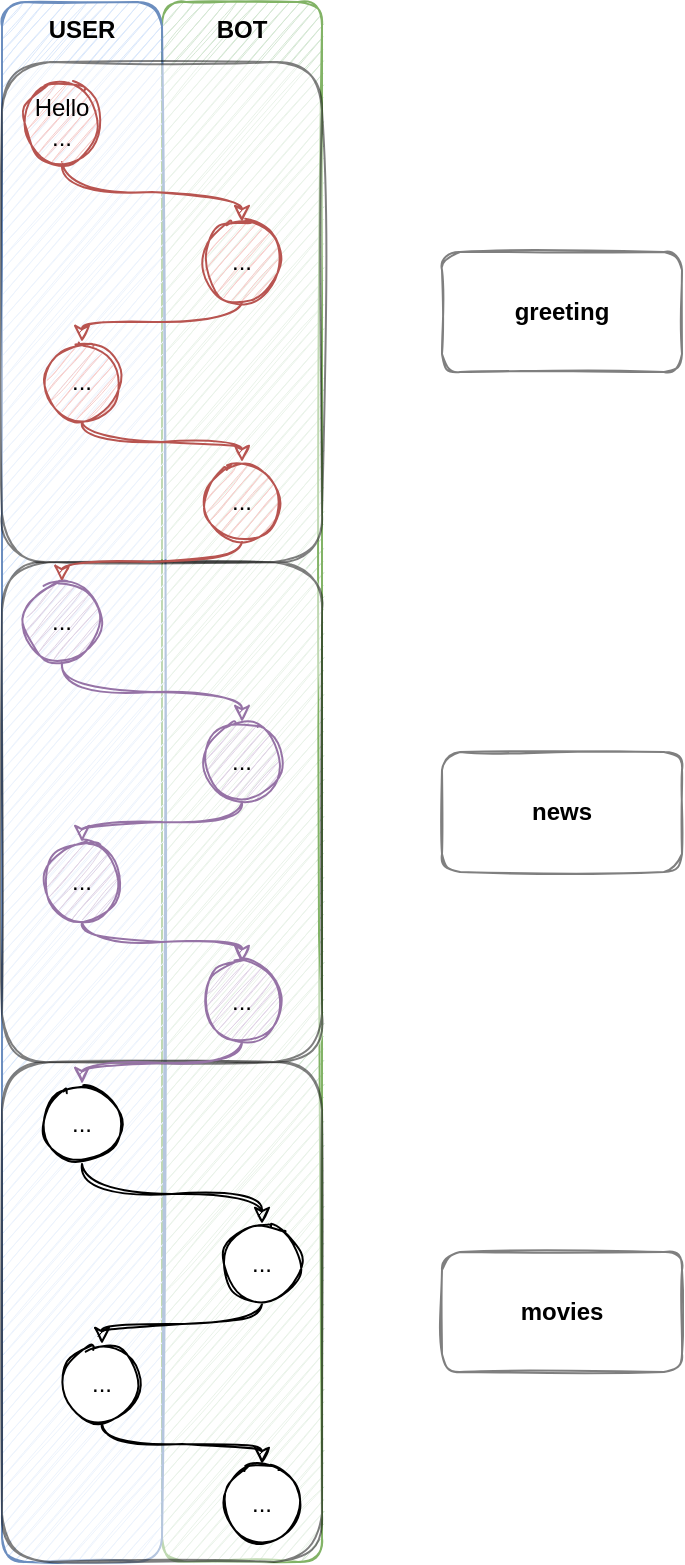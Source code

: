 <mxfile scale="20" border="0"><diagram id="rbImLL0oNeTYmnzgyJK0" name="Page-1"><mxGraphModel dx="563" dy="1654" grid="1" gridSize="10" guides="1" tooltips="1" connect="1" arrows="1" fold="1" page="1" pageScale="1" pageWidth="413" pageHeight="583" math="0" shadow="0"><root><mxCell id="0"/><mxCell id="1" parent="0"/><mxCell id="35" value="&lt;b&gt;BOT&lt;/b&gt;" style="rounded=1;whiteSpace=wrap;html=1;sketch=1;fontStyle=0;fillColor=#d5e8d4;strokeColor=#82b366;verticalAlign=top;" parent="1" vertex="1"><mxGeometry x="940" y="-1150" width="80" height="780" as="geometry"/></mxCell><mxCell id="33" value="&lt;b&gt;USER&lt;/b&gt;" style="rounded=1;whiteSpace=wrap;html=1;sketch=1;fontStyle=0;fillColor=#dae8fc;strokeColor=#6c8ebf;verticalAlign=top;" parent="1" vertex="1"><mxGeometry x="860" y="-1150" width="80" height="780" as="geometry"/></mxCell><mxCell id="66" value="" style="rounded=1;whiteSpace=wrap;html=1;sketch=1;opacity=50;" parent="1" vertex="1"><mxGeometry x="860" y="-620" width="160" height="250" as="geometry"/></mxCell><mxCell id="65" value="" style="rounded=1;whiteSpace=wrap;html=1;sketch=1;opacity=50;" parent="1" vertex="1"><mxGeometry x="860" y="-870" width="160" height="250" as="geometry"/></mxCell><mxCell id="63" value="" style="rounded=1;whiteSpace=wrap;html=1;sketch=1;opacity=50;fontStyle=1" parent="1" vertex="1"><mxGeometry x="860" y="-1120" width="160" height="250" as="geometry"/></mxCell><mxCell id="41" style="edgeStyle=orthogonalEdgeStyle;html=1;exitX=0.5;exitY=1;exitDx=0;exitDy=0;entryX=0.5;entryY=0;entryDx=0;entryDy=0;sketch=1;curved=1;fillColor=#f8cecc;strokeColor=#b85450;" parent="1" source="39" target="40" edge="1"><mxGeometry relative="1" as="geometry"/></mxCell><mxCell id="39" value="Hello&lt;br&gt;..." style="ellipse;whiteSpace=wrap;html=1;aspect=fixed;fillColor=#f8cecc;strokeColor=#b85450;sketch=1;" parent="1" vertex="1"><mxGeometry x="870" y="-1110" width="40" height="40" as="geometry"/></mxCell><mxCell id="43" style="edgeStyle=orthogonalEdgeStyle;curved=1;sketch=1;html=1;exitX=0.5;exitY=1;exitDx=0;exitDy=0;entryX=0.5;entryY=0;entryDx=0;entryDy=0;fillColor=#f8cecc;strokeColor=#b85450;" parent="1" source="40" target="42" edge="1"><mxGeometry relative="1" as="geometry"/></mxCell><mxCell id="40" value="..." style="ellipse;whiteSpace=wrap;html=1;aspect=fixed;fillColor=#f8cecc;strokeColor=#b85450;sketch=1;" parent="1" vertex="1"><mxGeometry x="960" y="-1040" width="40" height="40" as="geometry"/></mxCell><mxCell id="45" style="edgeStyle=orthogonalEdgeStyle;curved=1;sketch=1;html=1;exitX=0.5;exitY=1;exitDx=0;exitDy=0;entryX=0.5;entryY=0;entryDx=0;entryDy=0;fillColor=#f8cecc;strokeColor=#b85450;" parent="1" source="42" target="44" edge="1"><mxGeometry relative="1" as="geometry"/></mxCell><mxCell id="42" value="..." style="ellipse;whiteSpace=wrap;html=1;aspect=fixed;fillColor=#f8cecc;strokeColor=#b85450;sketch=1;" parent="1" vertex="1"><mxGeometry x="880" y="-980" width="40" height="40" as="geometry"/></mxCell><mxCell id="54" style="edgeStyle=orthogonalEdgeStyle;curved=1;sketch=1;html=1;exitX=0.5;exitY=1;exitDx=0;exitDy=0;entryX=0.5;entryY=0;entryDx=0;entryDy=0;fillColor=#f8cecc;strokeColor=#b85450;" parent="1" source="44" target="48" edge="1"><mxGeometry relative="1" as="geometry"/></mxCell><mxCell id="44" value="..." style="ellipse;whiteSpace=wrap;html=1;aspect=fixed;fillColor=#f8cecc;strokeColor=#b85450;sketch=1;" parent="1" vertex="1"><mxGeometry x="960" y="-920" width="40" height="40" as="geometry"/></mxCell><mxCell id="47" style="edgeStyle=orthogonalEdgeStyle;html=1;exitX=0.5;exitY=1;exitDx=0;exitDy=0;entryX=0.5;entryY=0;entryDx=0;entryDy=0;sketch=1;curved=1;fillColor=#e1d5e7;strokeColor=#9673a6;" parent="1" source="48" target="50" edge="1"><mxGeometry relative="1" as="geometry"/></mxCell><mxCell id="48" value="..." style="ellipse;whiteSpace=wrap;html=1;aspect=fixed;fillColor=#e1d5e7;strokeColor=#9673a6;sketch=1;" parent="1" vertex="1"><mxGeometry x="870" y="-860" width="40" height="40" as="geometry"/></mxCell><mxCell id="49" style="edgeStyle=orthogonalEdgeStyle;curved=1;sketch=1;html=1;exitX=0.5;exitY=1;exitDx=0;exitDy=0;entryX=0.5;entryY=0;entryDx=0;entryDy=0;fillColor=#e1d5e7;strokeColor=#9673a6;" parent="1" source="50" target="52" edge="1"><mxGeometry relative="1" as="geometry"/></mxCell><mxCell id="50" value="..." style="ellipse;whiteSpace=wrap;html=1;aspect=fixed;fillColor=#e1d5e7;strokeColor=#9673a6;sketch=1;" parent="1" vertex="1"><mxGeometry x="960" y="-790" width="40" height="40" as="geometry"/></mxCell><mxCell id="51" style="edgeStyle=orthogonalEdgeStyle;curved=1;sketch=1;html=1;exitX=0.5;exitY=1;exitDx=0;exitDy=0;entryX=0.5;entryY=0;entryDx=0;entryDy=0;fillColor=#e1d5e7;strokeColor=#9673a6;" parent="1" source="52" target="53" edge="1"><mxGeometry relative="1" as="geometry"/></mxCell><mxCell id="52" value="..." style="ellipse;whiteSpace=wrap;html=1;aspect=fixed;fillColor=#e1d5e7;strokeColor=#9673a6;sketch=1;" parent="1" vertex="1"><mxGeometry x="880" y="-730" width="40" height="40" as="geometry"/></mxCell><mxCell id="62" style="edgeStyle=orthogonalEdgeStyle;curved=1;sketch=1;html=1;exitX=0.5;exitY=1;exitDx=0;exitDy=0;entryX=0.5;entryY=0;entryDx=0;entryDy=0;fillColor=#e1d5e7;strokeColor=#9673a6;" parent="1" source="53" target="56" edge="1"><mxGeometry relative="1" as="geometry"/></mxCell><mxCell id="53" value="..." style="ellipse;whiteSpace=wrap;html=1;aspect=fixed;fillColor=#e1d5e7;strokeColor=#9673a6;sketch=1;" parent="1" vertex="1"><mxGeometry x="960" y="-670" width="40" height="40" as="geometry"/></mxCell><mxCell id="55" style="edgeStyle=orthogonalEdgeStyle;html=1;exitX=0.5;exitY=1;exitDx=0;exitDy=0;entryX=0.5;entryY=0;entryDx=0;entryDy=0;sketch=1;curved=1;" parent="1" source="56" target="58" edge="1"><mxGeometry relative="1" as="geometry"/></mxCell><mxCell id="56" value="..." style="ellipse;whiteSpace=wrap;html=1;aspect=fixed;sketch=1;" parent="1" vertex="1"><mxGeometry x="880" y="-609" width="40" height="40" as="geometry"/></mxCell><mxCell id="57" style="edgeStyle=orthogonalEdgeStyle;curved=1;sketch=1;html=1;exitX=0.5;exitY=1;exitDx=0;exitDy=0;entryX=0.5;entryY=0;entryDx=0;entryDy=0;" parent="1" source="58" target="60" edge="1"><mxGeometry relative="1" as="geometry"/></mxCell><mxCell id="58" value="..." style="ellipse;whiteSpace=wrap;html=1;aspect=fixed;sketch=1;" parent="1" vertex="1"><mxGeometry x="970" y="-539" width="40" height="40" as="geometry"/></mxCell><mxCell id="59" style="edgeStyle=orthogonalEdgeStyle;curved=1;sketch=1;html=1;exitX=0.5;exitY=1;exitDx=0;exitDy=0;entryX=0.5;entryY=0;entryDx=0;entryDy=0;" parent="1" source="60" target="61" edge="1"><mxGeometry relative="1" as="geometry"/></mxCell><mxCell id="60" value="..." style="ellipse;whiteSpace=wrap;html=1;aspect=fixed;sketch=1;" parent="1" vertex="1"><mxGeometry x="890" y="-479" width="40" height="40" as="geometry"/></mxCell><mxCell id="61" value="..." style="ellipse;whiteSpace=wrap;html=1;aspect=fixed;sketch=1;" parent="1" vertex="1"><mxGeometry x="970" y="-419" width="40" height="40" as="geometry"/></mxCell><mxCell id="67" value="&lt;b&gt;greeting&lt;/b&gt;" style="rounded=1;whiteSpace=wrap;html=1;sketch=1;opacity=50;" parent="1" vertex="1"><mxGeometry x="1080" y="-1025" width="120" height="60" as="geometry"/></mxCell><mxCell id="68" value="&lt;b&gt;news&lt;/b&gt;" style="rounded=1;whiteSpace=wrap;html=1;sketch=1;opacity=50;" parent="1" vertex="1"><mxGeometry x="1080" y="-775" width="120" height="60" as="geometry"/></mxCell><mxCell id="69" value="&lt;b&gt;movies&lt;/b&gt;" style="rounded=1;whiteSpace=wrap;html=1;sketch=1;opacity=50;" parent="1" vertex="1"><mxGeometry x="1080" y="-525" width="120" height="60" as="geometry"/></mxCell></root></mxGraphModel></diagram></mxfile>